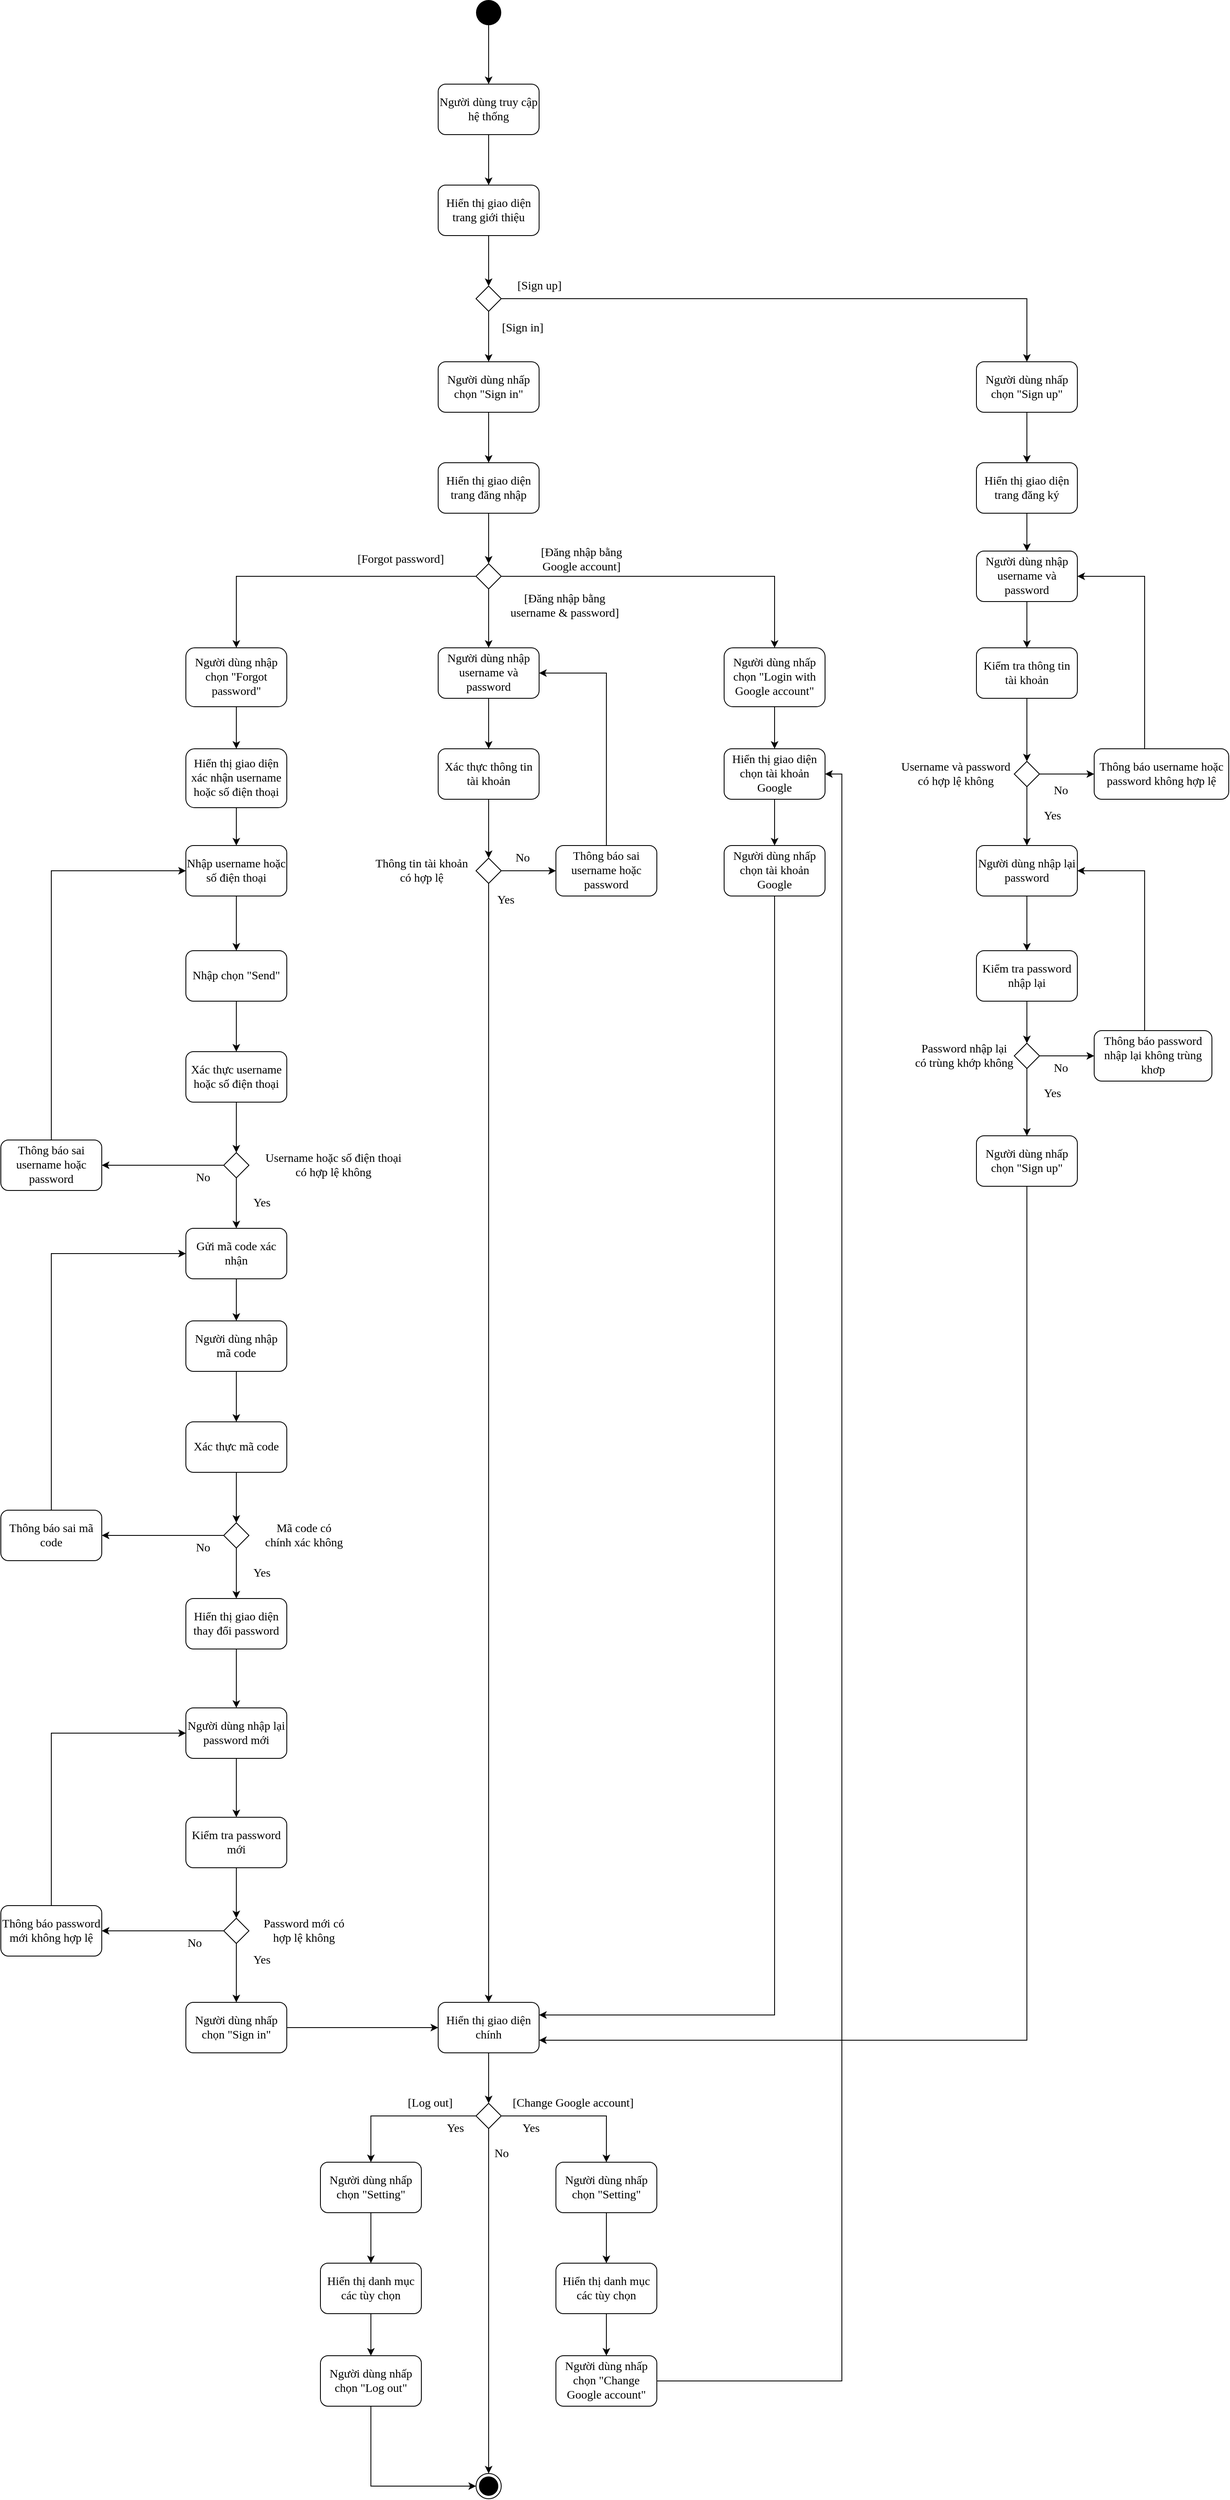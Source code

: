 <mxfile version="13.10.0" type="google"><diagram id="jqjO7juUkHZJNZJ1I4jQ" name="Page-1"><mxGraphModel dx="1718" dy="492" grid="1" gridSize="10" guides="1" tooltips="1" connect="1" arrows="1" fold="1" page="1" pageScale="1" pageWidth="850" pageHeight="1100" math="0" shadow="0"><root><mxCell id="0"/><mxCell id="1" parent="0"/><mxCell id="hyPTztid4Gs_5sanQZxl-5" style="edgeStyle=orthogonalEdgeStyle;rounded=0;orthogonalLoop=1;jettySize=auto;html=1;fontFamily=Verdana;fontSize=14;" parent="1" source="hyPTztid4Gs_5sanQZxl-3" target="hyPTztid4Gs_5sanQZxl-4" edge="1"><mxGeometry relative="1" as="geometry"/></mxCell><mxCell id="hyPTztid4Gs_5sanQZxl-3" value="" style="ellipse;fillColor=#000000;strokeColor=none;fontFamily=Verdana;fontSize=14;" parent="1" vertex="1"><mxGeometry x="425" y="10" width="30" height="30" as="geometry"/></mxCell><mxCell id="hyPTztid4Gs_5sanQZxl-7" style="edgeStyle=orthogonalEdgeStyle;rounded=0;orthogonalLoop=1;jettySize=auto;html=1;entryX=0.5;entryY=0;entryDx=0;entryDy=0;fontFamily=Verdana;fontSize=14;" parent="1" source="hyPTztid4Gs_5sanQZxl-4" target="hyPTztid4Gs_5sanQZxl-6" edge="1"><mxGeometry relative="1" as="geometry"/></mxCell><mxCell id="hyPTztid4Gs_5sanQZxl-4" value="&lt;div style=&quot;font-size: 14px;&quot;&gt;Người dùng truy cập &lt;br style=&quot;font-size: 14px;&quot;&gt;&lt;/div&gt;&lt;div style=&quot;font-size: 14px;&quot;&gt;hệ thống&lt;br style=&quot;font-size: 14px;&quot;&gt;&lt;/div&gt;" style="rounded=1;whiteSpace=wrap;html=1;fontFamily=Verdana;fontSize=14;" parent="1" vertex="1"><mxGeometry x="380" y="110" width="120" height="60" as="geometry"/></mxCell><mxCell id="hyPTztid4Gs_5sanQZxl-9" style="edgeStyle=orthogonalEdgeStyle;rounded=0;orthogonalLoop=1;jettySize=auto;html=1;entryX=0.5;entryY=0;entryDx=0;entryDy=0;fontFamily=Verdana;fontSize=14;" parent="1" source="hyPTztid4Gs_5sanQZxl-6" target="hyPTztid4Gs_5sanQZxl-8" edge="1"><mxGeometry relative="1" as="geometry"/></mxCell><mxCell id="hyPTztid4Gs_5sanQZxl-6" value="Hiển thị giao diện trang giới thiệu" style="rounded=1;whiteSpace=wrap;html=1;fontFamily=Verdana;fontSize=14;" parent="1" vertex="1"><mxGeometry x="380" y="230" width="120" height="60" as="geometry"/></mxCell><mxCell id="hyPTztid4Gs_5sanQZxl-11" style="edgeStyle=orthogonalEdgeStyle;rounded=0;orthogonalLoop=1;jettySize=auto;html=1;fontFamily=Verdana;fontSize=14;" parent="1" source="hyPTztid4Gs_5sanQZxl-8" target="hyPTztid4Gs_5sanQZxl-10" edge="1"><mxGeometry relative="1" as="geometry"/></mxCell><mxCell id="5dBHvUsmNwF8IcKRO5kk-77" style="edgeStyle=orthogonalEdgeStyle;rounded=0;orthogonalLoop=1;jettySize=auto;html=1;fontFamily=Verdana;fontSize=14;" parent="1" source="hyPTztid4Gs_5sanQZxl-8" target="5dBHvUsmNwF8IcKRO5kk-76" edge="1"><mxGeometry relative="1" as="geometry"/></mxCell><mxCell id="hyPTztid4Gs_5sanQZxl-8" value="" style="rhombus;whiteSpace=wrap;html=1;fontFamily=Verdana;fontSize=14;" parent="1" vertex="1"><mxGeometry x="425" y="350" width="30" height="30" as="geometry"/></mxCell><mxCell id="hyPTztid4Gs_5sanQZxl-14" style="edgeStyle=orthogonalEdgeStyle;rounded=0;orthogonalLoop=1;jettySize=auto;html=1;fontFamily=Verdana;fontSize=14;" parent="1" source="hyPTztid4Gs_5sanQZxl-10" target="hyPTztid4Gs_5sanQZxl-13" edge="1"><mxGeometry relative="1" as="geometry"/></mxCell><mxCell id="hyPTztid4Gs_5sanQZxl-10" value="Người dùng nhấp chọn &quot;Sign in&quot;" style="rounded=1;whiteSpace=wrap;html=1;fontFamily=Verdana;fontSize=14;" parent="1" vertex="1"><mxGeometry x="380" y="440" width="120" height="60" as="geometry"/></mxCell><mxCell id="hyPTztid4Gs_5sanQZxl-12" value="[Sign in]" style="text;html=1;align=center;verticalAlign=middle;resizable=0;points=[];autosize=1;fontFamily=Verdana;fontSize=14;" parent="1" vertex="1"><mxGeometry x="440" y="390" width="80" height="20" as="geometry"/></mxCell><mxCell id="hyPTztid4Gs_5sanQZxl-16" style="edgeStyle=orthogonalEdgeStyle;rounded=0;orthogonalLoop=1;jettySize=auto;html=1;fontFamily=Verdana;fontSize=14;" parent="1" source="hyPTztid4Gs_5sanQZxl-13" target="hyPTztid4Gs_5sanQZxl-15" edge="1"><mxGeometry relative="1" as="geometry"/></mxCell><mxCell id="hyPTztid4Gs_5sanQZxl-13" value="Hiển thị giao diện trang đăng nhập" style="rounded=1;whiteSpace=wrap;html=1;fontFamily=Verdana;fontSize=14;" parent="1" vertex="1"><mxGeometry x="380" y="560" width="120" height="60" as="geometry"/></mxCell><mxCell id="hyPTztid4Gs_5sanQZxl-18" style="edgeStyle=orthogonalEdgeStyle;rounded=0;orthogonalLoop=1;jettySize=auto;html=1;fontFamily=Verdana;fontSize=14;" parent="1" source="hyPTztid4Gs_5sanQZxl-15" target="hyPTztid4Gs_5sanQZxl-17" edge="1"><mxGeometry relative="1" as="geometry"/></mxCell><mxCell id="hyPTztid4Gs_5sanQZxl-33" style="edgeStyle=orthogonalEdgeStyle;rounded=0;orthogonalLoop=1;jettySize=auto;html=1;fontFamily=Verdana;fontSize=14;" parent="1" source="hyPTztid4Gs_5sanQZxl-15" target="hyPTztid4Gs_5sanQZxl-32" edge="1"><mxGeometry relative="1" as="geometry"/></mxCell><mxCell id="5dBHvUsmNwF8IcKRO5kk-2" style="edgeStyle=orthogonalEdgeStyle;rounded=0;orthogonalLoop=1;jettySize=auto;html=1;entryX=0.5;entryY=0;entryDx=0;entryDy=0;fontFamily=Verdana;fontSize=14;" parent="1" source="hyPTztid4Gs_5sanQZxl-15" target="5dBHvUsmNwF8IcKRO5kk-1" edge="1"><mxGeometry relative="1" as="geometry"/></mxCell><mxCell id="hyPTztid4Gs_5sanQZxl-15" value="" style="rhombus;whiteSpace=wrap;html=1;fontFamily=Verdana;fontSize=14;" parent="1" vertex="1"><mxGeometry x="425" y="680" width="30" height="30" as="geometry"/></mxCell><mxCell id="hyPTztid4Gs_5sanQZxl-21" style="edgeStyle=orthogonalEdgeStyle;rounded=0;orthogonalLoop=1;jettySize=auto;html=1;fontFamily=Verdana;fontSize=14;" parent="1" source="hyPTztid4Gs_5sanQZxl-17" target="hyPTztid4Gs_5sanQZxl-20" edge="1"><mxGeometry relative="1" as="geometry"/></mxCell><mxCell id="hyPTztid4Gs_5sanQZxl-17" value="Người dùng nhập username và password" style="rounded=1;whiteSpace=wrap;html=1;fontFamily=Verdana;fontSize=14;" parent="1" vertex="1"><mxGeometry x="380" y="780" width="120" height="60" as="geometry"/></mxCell><mxCell id="hyPTztid4Gs_5sanQZxl-19" value="&lt;div style=&quot;font-size: 14px;&quot;&gt;[Đăng nhập bằng&lt;/div&gt;&lt;div style=&quot;font-size: 14px;&quot;&gt;username &amp;amp; password]&lt;/div&gt;" style="text;html=1;align=center;verticalAlign=middle;resizable=0;points=[];autosize=1;fontFamily=Verdana;fontSize=14;" parent="1" vertex="1"><mxGeometry x="440" y="710" width="180" height="40" as="geometry"/></mxCell><mxCell id="hyPTztid4Gs_5sanQZxl-23" style="edgeStyle=orthogonalEdgeStyle;rounded=0;orthogonalLoop=1;jettySize=auto;html=1;entryX=0.5;entryY=0;entryDx=0;entryDy=0;fontFamily=Verdana;fontSize=14;" parent="1" source="hyPTztid4Gs_5sanQZxl-20" target="hyPTztid4Gs_5sanQZxl-22" edge="1"><mxGeometry relative="1" as="geometry"/></mxCell><mxCell id="hyPTztid4Gs_5sanQZxl-20" value="&lt;div style=&quot;font-size: 14px;&quot;&gt;Xác thực thông tin tài khoản&lt;/div&gt;" style="rounded=1;whiteSpace=wrap;html=1;fontFamily=Verdana;fontSize=14;" parent="1" vertex="1"><mxGeometry x="380" y="900" width="120" height="60" as="geometry"/></mxCell><mxCell id="hyPTztid4Gs_5sanQZxl-26" style="edgeStyle=orthogonalEdgeStyle;rounded=0;orthogonalLoop=1;jettySize=auto;html=1;fontFamily=Verdana;fontSize=14;" parent="1" source="hyPTztid4Gs_5sanQZxl-22" target="hyPTztid4Gs_5sanQZxl-25" edge="1"><mxGeometry relative="1" as="geometry"/></mxCell><mxCell id="hyPTztid4Gs_5sanQZxl-30" style="edgeStyle=orthogonalEdgeStyle;rounded=0;orthogonalLoop=1;jettySize=auto;html=1;fontFamily=Verdana;fontSize=14;" parent="1" source="hyPTztid4Gs_5sanQZxl-22" target="hyPTztid4Gs_5sanQZxl-29" edge="1"><mxGeometry relative="1" as="geometry"/></mxCell><mxCell id="hyPTztid4Gs_5sanQZxl-22" value="" style="rhombus;whiteSpace=wrap;html=1;fontFamily=Verdana;fontSize=14;" parent="1" vertex="1"><mxGeometry x="425" y="1030" width="30" height="30" as="geometry"/></mxCell><mxCell id="hyPTztid4Gs_5sanQZxl-24" value="&lt;div style=&quot;font-size: 14px;&quot;&gt;Thông tin tài khoản&lt;/div&gt;&lt;div style=&quot;font-size: 14px;&quot;&gt;có hợp lệ&lt;br style=&quot;font-size: 14px;&quot;&gt;&lt;/div&gt;" style="text;html=1;align=center;verticalAlign=middle;resizable=0;points=[];autosize=1;fontFamily=Verdana;fontSize=14;" parent="1" vertex="1"><mxGeometry x="285" y="1025" width="150" height="40" as="geometry"/></mxCell><mxCell id="hyPTztid4Gs_5sanQZxl-27" style="edgeStyle=orthogonalEdgeStyle;rounded=0;orthogonalLoop=1;jettySize=auto;html=1;entryX=1;entryY=0.5;entryDx=0;entryDy=0;fontFamily=Verdana;fontSize=14;" parent="1" source="hyPTztid4Gs_5sanQZxl-25" target="hyPTztid4Gs_5sanQZxl-17" edge="1"><mxGeometry relative="1" as="geometry"><Array as="points"><mxPoint x="580" y="810"/></Array></mxGeometry></mxCell><mxCell id="hyPTztid4Gs_5sanQZxl-25" value="Thông báo sai username hoặc password" style="rounded=1;whiteSpace=wrap;html=1;fontFamily=Verdana;fontSize=14;" parent="1" vertex="1"><mxGeometry x="520" y="1015" width="120" height="60" as="geometry"/></mxCell><mxCell id="hyPTztid4Gs_5sanQZxl-28" value="No" style="text;html=1;align=center;verticalAlign=middle;resizable=0;points=[];autosize=1;fontFamily=Verdana;fontSize=14;" parent="1" vertex="1"><mxGeometry x="465" y="1020" width="30" height="20" as="geometry"/></mxCell><mxCell id="5dBHvUsmNwF8IcKRO5kk-54" style="edgeStyle=orthogonalEdgeStyle;rounded=0;orthogonalLoop=1;jettySize=auto;html=1;fontFamily=Verdana;fontSize=14;" parent="1" source="hyPTztid4Gs_5sanQZxl-29" target="5dBHvUsmNwF8IcKRO5kk-53" edge="1"><mxGeometry relative="1" as="geometry"/></mxCell><mxCell id="hyPTztid4Gs_5sanQZxl-29" value="Hiển thị giao diện chính" style="rounded=1;whiteSpace=wrap;html=1;fontFamily=Verdana;fontSize=14;" parent="1" vertex="1"><mxGeometry x="380" y="2390" width="120" height="60" as="geometry"/></mxCell><mxCell id="hyPTztid4Gs_5sanQZxl-31" value="Yes" style="text;html=1;align=center;verticalAlign=middle;resizable=0;points=[];autosize=1;fontFamily=Verdana;fontSize=14;" parent="1" vertex="1"><mxGeometry x="440" y="1070" width="40" height="20" as="geometry"/></mxCell><mxCell id="hyPTztid4Gs_5sanQZxl-36" style="edgeStyle=orthogonalEdgeStyle;rounded=0;orthogonalLoop=1;jettySize=auto;html=1;fontFamily=Verdana;fontSize=14;" parent="1" source="hyPTztid4Gs_5sanQZxl-32" target="hyPTztid4Gs_5sanQZxl-35" edge="1"><mxGeometry relative="1" as="geometry"/></mxCell><mxCell id="hyPTztid4Gs_5sanQZxl-32" value="Người dùng nhấp chọn &quot;Login with Google account&quot;" style="rounded=1;whiteSpace=wrap;html=1;fontFamily=Verdana;fontSize=14;" parent="1" vertex="1"><mxGeometry x="720" y="780" width="120" height="70" as="geometry"/></mxCell><mxCell id="hyPTztid4Gs_5sanQZxl-34" value="&lt;div style=&quot;font-size: 14px;&quot;&gt;[Đăng nhập bằng&lt;/div&gt;&lt;div style=&quot;font-size: 14px;&quot;&gt;Google account]&lt;/div&gt;" style="text;html=1;align=center;verticalAlign=middle;resizable=0;points=[];autosize=1;fontFamily=Verdana;fontSize=14;" parent="1" vertex="1"><mxGeometry x="480" y="655" width="140" height="40" as="geometry"/></mxCell><mxCell id="hyPTztid4Gs_5sanQZxl-38" style="edgeStyle=orthogonalEdgeStyle;rounded=0;orthogonalLoop=1;jettySize=auto;html=1;entryX=0.5;entryY=0;entryDx=0;entryDy=0;fontFamily=Verdana;fontSize=14;" parent="1" source="hyPTztid4Gs_5sanQZxl-35" target="hyPTztid4Gs_5sanQZxl-37" edge="1"><mxGeometry relative="1" as="geometry"/></mxCell><mxCell id="hyPTztid4Gs_5sanQZxl-35" value="Hiển thị giao diện chọn tài khoản Google" style="rounded=1;whiteSpace=wrap;html=1;fontFamily=Verdana;fontSize=14;" parent="1" vertex="1"><mxGeometry x="720" y="900" width="120" height="60" as="geometry"/></mxCell><mxCell id="5dBHvUsmNwF8IcKRO5kk-52" style="edgeStyle=orthogonalEdgeStyle;rounded=0;orthogonalLoop=1;jettySize=auto;html=1;entryX=1;entryY=0.25;entryDx=0;entryDy=0;fontFamily=Verdana;fontSize=14;" parent="1" source="hyPTztid4Gs_5sanQZxl-37" target="hyPTztid4Gs_5sanQZxl-29" edge="1"><mxGeometry relative="1" as="geometry"><Array as="points"><mxPoint x="780" y="2405"/></Array></mxGeometry></mxCell><mxCell id="hyPTztid4Gs_5sanQZxl-37" value="Người dùng nhấp chọn tài khoản Google" style="rounded=1;whiteSpace=wrap;html=1;fontFamily=Verdana;fontSize=14;" parent="1" vertex="1"><mxGeometry x="720" y="1015" width="120" height="60" as="geometry"/></mxCell><mxCell id="5dBHvUsmNwF8IcKRO5kk-6" style="edgeStyle=orthogonalEdgeStyle;rounded=0;orthogonalLoop=1;jettySize=auto;html=1;entryX=0.5;entryY=0;entryDx=0;entryDy=0;fontFamily=Verdana;fontSize=14;" parent="1" source="5dBHvUsmNwF8IcKRO5kk-1" target="5dBHvUsmNwF8IcKRO5kk-5" edge="1"><mxGeometry relative="1" as="geometry"/></mxCell><mxCell id="5dBHvUsmNwF8IcKRO5kk-1" value="Người dùng nhập chọn &quot;Forgot password&quot;" style="rounded=1;whiteSpace=wrap;html=1;fontFamily=Verdana;fontSize=14;" parent="1" vertex="1"><mxGeometry x="80" y="780" width="120" height="70" as="geometry"/></mxCell><mxCell id="5dBHvUsmNwF8IcKRO5kk-3" value="&lt;div style=&quot;font-size: 14px;&quot;&gt;[Forgot password]&lt;/div&gt;" style="text;html=1;align=center;verticalAlign=middle;resizable=0;points=[];autosize=1;fontFamily=Verdana;fontSize=14;" parent="1" vertex="1"><mxGeometry x="265" y="665" width="140" height="20" as="geometry"/></mxCell><mxCell id="5dBHvUsmNwF8IcKRO5kk-8" style="edgeStyle=orthogonalEdgeStyle;rounded=0;orthogonalLoop=1;jettySize=auto;html=1;fontFamily=Verdana;fontSize=14;" parent="1" source="5dBHvUsmNwF8IcKRO5kk-5" target="5dBHvUsmNwF8IcKRO5kk-7" edge="1"><mxGeometry relative="1" as="geometry"/></mxCell><mxCell id="5dBHvUsmNwF8IcKRO5kk-5" value="Hiển thị giao diện xác nhận username hoặc số điện thoại" style="rounded=1;whiteSpace=wrap;html=1;fontFamily=Verdana;fontSize=14;" parent="1" vertex="1"><mxGeometry x="80" y="900" width="120" height="70" as="geometry"/></mxCell><mxCell id="5dBHvUsmNwF8IcKRO5kk-10" style="edgeStyle=orthogonalEdgeStyle;rounded=0;orthogonalLoop=1;jettySize=auto;html=1;fontFamily=Verdana;fontSize=14;" parent="1" source="5dBHvUsmNwF8IcKRO5kk-7" target="5dBHvUsmNwF8IcKRO5kk-9" edge="1"><mxGeometry relative="1" as="geometry"/></mxCell><mxCell id="5dBHvUsmNwF8IcKRO5kk-7" value="Nhập username hoặc số điện thoại" style="rounded=1;whiteSpace=wrap;html=1;fontFamily=Verdana;fontSize=14;" parent="1" vertex="1"><mxGeometry x="80" y="1015" width="120" height="60" as="geometry"/></mxCell><mxCell id="5dBHvUsmNwF8IcKRO5kk-12" style="edgeStyle=orthogonalEdgeStyle;rounded=0;orthogonalLoop=1;jettySize=auto;html=1;fontFamily=Verdana;fontSize=14;" parent="1" source="5dBHvUsmNwF8IcKRO5kk-9" target="5dBHvUsmNwF8IcKRO5kk-11" edge="1"><mxGeometry relative="1" as="geometry"/></mxCell><mxCell id="5dBHvUsmNwF8IcKRO5kk-9" value="Nhập chọn &quot;Send&quot;" style="rounded=1;whiteSpace=wrap;html=1;fontFamily=Verdana;fontSize=14;" parent="1" vertex="1"><mxGeometry x="80" y="1140" width="120" height="60" as="geometry"/></mxCell><mxCell id="5dBHvUsmNwF8IcKRO5kk-14" style="edgeStyle=orthogonalEdgeStyle;rounded=0;orthogonalLoop=1;jettySize=auto;html=1;entryX=0.5;entryY=0;entryDx=0;entryDy=0;fontFamily=Verdana;fontSize=14;" parent="1" source="5dBHvUsmNwF8IcKRO5kk-11" target="5dBHvUsmNwF8IcKRO5kk-13" edge="1"><mxGeometry relative="1" as="geometry"/></mxCell><mxCell id="5dBHvUsmNwF8IcKRO5kk-11" value="Xác thực username hoặc số điện thoại" style="rounded=1;whiteSpace=wrap;html=1;fontFamily=Verdana;fontSize=14;" parent="1" vertex="1"><mxGeometry x="80" y="1260" width="120" height="60" as="geometry"/></mxCell><mxCell id="5dBHvUsmNwF8IcKRO5kk-17" style="edgeStyle=orthogonalEdgeStyle;rounded=0;orthogonalLoop=1;jettySize=auto;html=1;entryX=1;entryY=0.5;entryDx=0;entryDy=0;fontFamily=Verdana;fontSize=14;" parent="1" source="5dBHvUsmNwF8IcKRO5kk-13" target="5dBHvUsmNwF8IcKRO5kk-16" edge="1"><mxGeometry relative="1" as="geometry"/></mxCell><mxCell id="5dBHvUsmNwF8IcKRO5kk-21" style="edgeStyle=orthogonalEdgeStyle;rounded=0;orthogonalLoop=1;jettySize=auto;html=1;fontFamily=Verdana;fontSize=14;" parent="1" source="5dBHvUsmNwF8IcKRO5kk-13" target="5dBHvUsmNwF8IcKRO5kk-20" edge="1"><mxGeometry relative="1" as="geometry"/></mxCell><mxCell id="5dBHvUsmNwF8IcKRO5kk-13" value="" style="rhombus;whiteSpace=wrap;html=1;fontFamily=Verdana;fontSize=14;" parent="1" vertex="1"><mxGeometry x="125" y="1380" width="30" height="30" as="geometry"/></mxCell><mxCell id="5dBHvUsmNwF8IcKRO5kk-15" value="&lt;div style=&quot;font-size: 14px;&quot;&gt;Username hoặc số điện thoại&lt;/div&gt;&lt;div style=&quot;font-size: 14px;&quot;&gt;có hợp lệ không&lt;br style=&quot;font-size: 14px;&quot;&gt;&lt;/div&gt;" style="text;html=1;align=center;verticalAlign=middle;resizable=0;points=[];autosize=1;fontFamily=Verdana;fontSize=14;" parent="1" vertex="1"><mxGeometry x="145" y="1375" width="220" height="40" as="geometry"/></mxCell><mxCell id="5dBHvUsmNwF8IcKRO5kk-19" style="edgeStyle=orthogonalEdgeStyle;rounded=0;orthogonalLoop=1;jettySize=auto;html=1;entryX=0;entryY=0.5;entryDx=0;entryDy=0;fontFamily=Verdana;fontSize=14;" parent="1" source="5dBHvUsmNwF8IcKRO5kk-16" target="5dBHvUsmNwF8IcKRO5kk-7" edge="1"><mxGeometry relative="1" as="geometry"><Array as="points"><mxPoint x="-80" y="1045"/></Array></mxGeometry></mxCell><mxCell id="5dBHvUsmNwF8IcKRO5kk-16" value="Thông báo sai username hoặc password" style="rounded=1;whiteSpace=wrap;html=1;fontFamily=Verdana;fontSize=14;" parent="1" vertex="1"><mxGeometry x="-140" y="1365" width="120" height="60" as="geometry"/></mxCell><mxCell id="5dBHvUsmNwF8IcKRO5kk-18" value="No" style="text;html=1;align=center;verticalAlign=middle;resizable=0;points=[];autosize=1;fontFamily=Verdana;fontSize=14;" parent="1" vertex="1"><mxGeometry x="85" y="1400" width="30" height="20" as="geometry"/></mxCell><mxCell id="5dBHvUsmNwF8IcKRO5kk-24" style="edgeStyle=orthogonalEdgeStyle;rounded=0;orthogonalLoop=1;jettySize=auto;html=1;entryX=0.5;entryY=0;entryDx=0;entryDy=0;fontFamily=Verdana;fontSize=14;" parent="1" source="5dBHvUsmNwF8IcKRO5kk-20" target="5dBHvUsmNwF8IcKRO5kk-23" edge="1"><mxGeometry relative="1" as="geometry"/></mxCell><mxCell id="5dBHvUsmNwF8IcKRO5kk-20" value="Gửi mã code xác nhận" style="rounded=1;whiteSpace=wrap;html=1;fontFamily=Verdana;fontSize=14;" parent="1" vertex="1"><mxGeometry x="80" y="1470" width="120" height="60" as="geometry"/></mxCell><mxCell id="5dBHvUsmNwF8IcKRO5kk-22" value="Yes" style="text;html=1;align=center;verticalAlign=middle;resizable=0;points=[];autosize=1;fontFamily=Verdana;fontSize=14;" parent="1" vertex="1"><mxGeometry x="150" y="1430" width="40" height="20" as="geometry"/></mxCell><mxCell id="5dBHvUsmNwF8IcKRO5kk-26" style="edgeStyle=orthogonalEdgeStyle;rounded=0;orthogonalLoop=1;jettySize=auto;html=1;fontFamily=Verdana;fontSize=14;" parent="1" source="5dBHvUsmNwF8IcKRO5kk-23" target="5dBHvUsmNwF8IcKRO5kk-25" edge="1"><mxGeometry relative="1" as="geometry"/></mxCell><mxCell id="5dBHvUsmNwF8IcKRO5kk-23" value="Người dùng nhập mã code" style="rounded=1;whiteSpace=wrap;html=1;fontFamily=Verdana;fontSize=14;" parent="1" vertex="1"><mxGeometry x="80" y="1580" width="120" height="60" as="geometry"/></mxCell><mxCell id="5dBHvUsmNwF8IcKRO5kk-28" style="edgeStyle=orthogonalEdgeStyle;rounded=0;orthogonalLoop=1;jettySize=auto;html=1;fontFamily=Verdana;fontSize=14;" parent="1" source="5dBHvUsmNwF8IcKRO5kk-25" target="5dBHvUsmNwF8IcKRO5kk-27" edge="1"><mxGeometry relative="1" as="geometry"/></mxCell><mxCell id="5dBHvUsmNwF8IcKRO5kk-25" value="Xác thực mã code" style="rounded=1;whiteSpace=wrap;html=1;fontFamily=Verdana;fontSize=14;" parent="1" vertex="1"><mxGeometry x="80" y="1700" width="120" height="60" as="geometry"/></mxCell><mxCell id="5dBHvUsmNwF8IcKRO5kk-31" style="edgeStyle=orthogonalEdgeStyle;rounded=0;orthogonalLoop=1;jettySize=auto;html=1;entryX=1;entryY=0.5;entryDx=0;entryDy=0;fontFamily=Verdana;fontSize=14;" parent="1" source="5dBHvUsmNwF8IcKRO5kk-27" target="5dBHvUsmNwF8IcKRO5kk-30" edge="1"><mxGeometry relative="1" as="geometry"/></mxCell><mxCell id="5dBHvUsmNwF8IcKRO5kk-35" style="edgeStyle=orthogonalEdgeStyle;rounded=0;orthogonalLoop=1;jettySize=auto;html=1;entryX=0.5;entryY=0;entryDx=0;entryDy=0;fontFamily=Verdana;fontSize=14;" parent="1" source="5dBHvUsmNwF8IcKRO5kk-27" target="5dBHvUsmNwF8IcKRO5kk-34" edge="1"><mxGeometry relative="1" as="geometry"/></mxCell><mxCell id="5dBHvUsmNwF8IcKRO5kk-27" value="" style="rhombus;whiteSpace=wrap;html=1;fontFamily=Verdana;fontSize=14;" parent="1" vertex="1"><mxGeometry x="125" y="1820" width="30" height="30" as="geometry"/></mxCell><mxCell id="5dBHvUsmNwF8IcKRO5kk-29" value="&lt;div style=&quot;font-size: 14px;&quot;&gt;Mã code có&lt;/div&gt;&lt;div style=&quot;font-size: 14px;&quot;&gt;chính xác không&lt;br style=&quot;font-size: 14px;&quot;&gt;&lt;/div&gt;" style="text;html=1;align=center;verticalAlign=middle;resizable=0;points=[];autosize=1;fontFamily=Verdana;fontSize=14;" parent="1" vertex="1"><mxGeometry x="155" y="1815" width="130" height="40" as="geometry"/></mxCell><mxCell id="5dBHvUsmNwF8IcKRO5kk-33" style="edgeStyle=orthogonalEdgeStyle;rounded=0;orthogonalLoop=1;jettySize=auto;html=1;entryX=0;entryY=0.5;entryDx=0;entryDy=0;fontFamily=Verdana;fontSize=14;" parent="1" source="5dBHvUsmNwF8IcKRO5kk-30" target="5dBHvUsmNwF8IcKRO5kk-20" edge="1"><mxGeometry relative="1" as="geometry"><Array as="points"><mxPoint x="-80" y="1500"/></Array></mxGeometry></mxCell><mxCell id="5dBHvUsmNwF8IcKRO5kk-30" value="Thông báo sai mã code" style="rounded=1;whiteSpace=wrap;html=1;fontFamily=Verdana;fontSize=14;" parent="1" vertex="1"><mxGeometry x="-140" y="1805" width="120" height="60" as="geometry"/></mxCell><mxCell id="5dBHvUsmNwF8IcKRO5kk-32" value="&lt;div style=&quot;font-size: 14px;&quot;&gt;No&lt;/div&gt;" style="text;html=1;align=center;verticalAlign=middle;resizable=0;points=[];autosize=1;fontFamily=Verdana;fontSize=14;" parent="1" vertex="1"><mxGeometry x="85" y="1840" width="30" height="20" as="geometry"/></mxCell><mxCell id="5dBHvUsmNwF8IcKRO5kk-38" style="edgeStyle=orthogonalEdgeStyle;rounded=0;orthogonalLoop=1;jettySize=auto;html=1;entryX=0.5;entryY=0;entryDx=0;entryDy=0;fontFamily=Verdana;fontSize=14;" parent="1" source="5dBHvUsmNwF8IcKRO5kk-34" target="5dBHvUsmNwF8IcKRO5kk-37" edge="1"><mxGeometry relative="1" as="geometry"/></mxCell><mxCell id="5dBHvUsmNwF8IcKRO5kk-34" value="Hiển thị giao diện thay đổi password" style="rounded=1;whiteSpace=wrap;html=1;fontFamily=Verdana;fontSize=14;" parent="1" vertex="1"><mxGeometry x="80" y="1910" width="120" height="60" as="geometry"/></mxCell><mxCell id="5dBHvUsmNwF8IcKRO5kk-36" value="Yes" style="text;html=1;align=center;verticalAlign=middle;resizable=0;points=[];autosize=1;fontFamily=Verdana;fontSize=14;" parent="1" vertex="1"><mxGeometry x="150" y="1870" width="40" height="20" as="geometry"/></mxCell><mxCell id="5dBHvUsmNwF8IcKRO5kk-40" style="edgeStyle=orthogonalEdgeStyle;rounded=0;orthogonalLoop=1;jettySize=auto;html=1;entryX=0.5;entryY=0;entryDx=0;entryDy=0;fontFamily=Verdana;fontSize=14;" parent="1" source="5dBHvUsmNwF8IcKRO5kk-37" target="5dBHvUsmNwF8IcKRO5kk-39" edge="1"><mxGeometry relative="1" as="geometry"/></mxCell><mxCell id="5dBHvUsmNwF8IcKRO5kk-37" value="Người dùng nhập lại password mới" style="rounded=1;whiteSpace=wrap;html=1;fontFamily=Verdana;fontSize=14;" parent="1" vertex="1"><mxGeometry x="80" y="2040" width="120" height="60" as="geometry"/></mxCell><mxCell id="5dBHvUsmNwF8IcKRO5kk-42" style="edgeStyle=orthogonalEdgeStyle;rounded=0;orthogonalLoop=1;jettySize=auto;html=1;entryX=0.5;entryY=0;entryDx=0;entryDy=0;fontFamily=Verdana;fontSize=14;" parent="1" source="5dBHvUsmNwF8IcKRO5kk-39" target="5dBHvUsmNwF8IcKRO5kk-41" edge="1"><mxGeometry relative="1" as="geometry"/></mxCell><mxCell id="5dBHvUsmNwF8IcKRO5kk-39" value="Kiểm tra password mới" style="rounded=1;whiteSpace=wrap;html=1;fontFamily=Verdana;fontSize=14;" parent="1" vertex="1"><mxGeometry x="80" y="2170" width="120" height="60" as="geometry"/></mxCell><mxCell id="5dBHvUsmNwF8IcKRO5kk-45" style="edgeStyle=orthogonalEdgeStyle;rounded=0;orthogonalLoop=1;jettySize=auto;html=1;entryX=1;entryY=0.5;entryDx=0;entryDy=0;fontFamily=Verdana;fontSize=14;" parent="1" source="5dBHvUsmNwF8IcKRO5kk-41" target="5dBHvUsmNwF8IcKRO5kk-44" edge="1"><mxGeometry relative="1" as="geometry"/></mxCell><mxCell id="5dBHvUsmNwF8IcKRO5kk-49" style="edgeStyle=orthogonalEdgeStyle;rounded=0;orthogonalLoop=1;jettySize=auto;html=1;entryX=0.5;entryY=0;entryDx=0;entryDy=0;fontFamily=Verdana;fontSize=14;" parent="1" source="5dBHvUsmNwF8IcKRO5kk-41" target="5dBHvUsmNwF8IcKRO5kk-48" edge="1"><mxGeometry relative="1" as="geometry"/></mxCell><mxCell id="5dBHvUsmNwF8IcKRO5kk-41" value="" style="rhombus;whiteSpace=wrap;html=1;fontFamily=Verdana;fontSize=14;" parent="1" vertex="1"><mxGeometry x="125" y="2290" width="30" height="30" as="geometry"/></mxCell><mxCell id="5dBHvUsmNwF8IcKRO5kk-43" value="&lt;div style=&quot;font-size: 14px;&quot;&gt;Password mới có&lt;/div&gt;&lt;div style=&quot;font-size: 14px;&quot;&gt;hợp lệ không&lt;br style=&quot;font-size: 14px;&quot;&gt;&lt;/div&gt;" style="text;html=1;align=center;verticalAlign=middle;resizable=0;points=[];autosize=1;fontFamily=Verdana;fontSize=14;" parent="1" vertex="1"><mxGeometry x="155" y="2285" width="130" height="40" as="geometry"/></mxCell><mxCell id="5dBHvUsmNwF8IcKRO5kk-47" style="edgeStyle=orthogonalEdgeStyle;rounded=0;orthogonalLoop=1;jettySize=auto;html=1;entryX=0;entryY=0.5;entryDx=0;entryDy=0;fontFamily=Verdana;fontSize=14;" parent="1" source="5dBHvUsmNwF8IcKRO5kk-44" target="5dBHvUsmNwF8IcKRO5kk-37" edge="1"><mxGeometry relative="1" as="geometry"><Array as="points"><mxPoint x="-80" y="2070"/></Array></mxGeometry></mxCell><mxCell id="5dBHvUsmNwF8IcKRO5kk-44" value="Thông báo password mới không hợp lệ" style="rounded=1;whiteSpace=wrap;html=1;fontFamily=Verdana;fontSize=14;" parent="1" vertex="1"><mxGeometry x="-140" y="2275" width="120" height="60" as="geometry"/></mxCell><mxCell id="5dBHvUsmNwF8IcKRO5kk-46" value="No" style="text;html=1;align=center;verticalAlign=middle;resizable=0;points=[];autosize=1;fontFamily=Verdana;fontSize=14;" parent="1" vertex="1"><mxGeometry x="75" y="2310" width="30" height="20" as="geometry"/></mxCell><mxCell id="5dBHvUsmNwF8IcKRO5kk-51" style="edgeStyle=orthogonalEdgeStyle;rounded=0;orthogonalLoop=1;jettySize=auto;html=1;fontFamily=Verdana;fontSize=14;" parent="1" source="5dBHvUsmNwF8IcKRO5kk-48" target="hyPTztid4Gs_5sanQZxl-29" edge="1"><mxGeometry relative="1" as="geometry"/></mxCell><mxCell id="5dBHvUsmNwF8IcKRO5kk-48" value="Người dùng nhấp chọn &quot;Sign in&quot;" style="rounded=1;whiteSpace=wrap;html=1;fontFamily=Verdana;fontSize=14;" parent="1" vertex="1"><mxGeometry x="80" y="2390" width="120" height="60" as="geometry"/></mxCell><mxCell id="5dBHvUsmNwF8IcKRO5kk-50" value="Yes" style="text;html=1;align=center;verticalAlign=middle;resizable=0;points=[];autosize=1;fontFamily=Verdana;fontSize=14;" parent="1" vertex="1"><mxGeometry x="150" y="2330" width="40" height="20" as="geometry"/></mxCell><mxCell id="5dBHvUsmNwF8IcKRO5kk-56" style="edgeStyle=orthogonalEdgeStyle;rounded=0;orthogonalLoop=1;jettySize=auto;html=1;fontFamily=Verdana;fontSize=14;" parent="1" source="5dBHvUsmNwF8IcKRO5kk-53" target="5dBHvUsmNwF8IcKRO5kk-55" edge="1"><mxGeometry relative="1" as="geometry"/></mxCell><mxCell id="5dBHvUsmNwF8IcKRO5kk-64" style="edgeStyle=orthogonalEdgeStyle;rounded=0;orthogonalLoop=1;jettySize=auto;html=1;entryX=0.5;entryY=0;entryDx=0;entryDy=0;fontFamily=Verdana;fontSize=14;" parent="1" source="5dBHvUsmNwF8IcKRO5kk-53" target="5dBHvUsmNwF8IcKRO5kk-63" edge="1"><mxGeometry relative="1" as="geometry"/></mxCell><mxCell id="5dBHvUsmNwF8IcKRO5kk-68" style="edgeStyle=orthogonalEdgeStyle;rounded=0;orthogonalLoop=1;jettySize=auto;html=1;entryX=0.5;entryY=0;entryDx=0;entryDy=0;fontFamily=Verdana;fontSize=14;" parent="1" source="5dBHvUsmNwF8IcKRO5kk-53" target="5dBHvUsmNwF8IcKRO5kk-67" edge="1"><mxGeometry relative="1" as="geometry"/></mxCell><mxCell id="5dBHvUsmNwF8IcKRO5kk-53" value="" style="rhombus;whiteSpace=wrap;html=1;fontFamily=Verdana;fontSize=14;" parent="1" vertex="1"><mxGeometry x="425" y="2510" width="30" height="30" as="geometry"/></mxCell><mxCell id="5dBHvUsmNwF8IcKRO5kk-60" style="edgeStyle=orthogonalEdgeStyle;rounded=0;orthogonalLoop=1;jettySize=auto;html=1;entryX=0.5;entryY=0;entryDx=0;entryDy=0;fontFamily=Verdana;fontSize=14;" parent="1" source="5dBHvUsmNwF8IcKRO5kk-55" target="5dBHvUsmNwF8IcKRO5kk-59" edge="1"><mxGeometry relative="1" as="geometry"/></mxCell><mxCell id="5dBHvUsmNwF8IcKRO5kk-55" value="Người dùng nhấp chọn &quot;Setting&quot;" style="rounded=1;whiteSpace=wrap;html=1;fontFamily=Verdana;fontSize=14;" parent="1" vertex="1"><mxGeometry x="240" y="2580" width="120" height="60" as="geometry"/></mxCell><mxCell id="5dBHvUsmNwF8IcKRO5kk-57" value="[Log out]" style="text;html=1;align=center;verticalAlign=middle;resizable=0;points=[];autosize=1;fontFamily=Verdana;fontSize=14;" parent="1" vertex="1"><mxGeometry x="330" y="2500" width="80" height="20" as="geometry"/></mxCell><mxCell id="5dBHvUsmNwF8IcKRO5kk-58" value="Yes" style="text;html=1;align=center;verticalAlign=middle;resizable=0;points=[];autosize=1;fontFamily=Verdana;fontSize=14;" parent="1" vertex="1"><mxGeometry x="380" y="2530" width="40" height="20" as="geometry"/></mxCell><mxCell id="5dBHvUsmNwF8IcKRO5kk-62" style="edgeStyle=orthogonalEdgeStyle;rounded=0;orthogonalLoop=1;jettySize=auto;html=1;entryX=0.5;entryY=0;entryDx=0;entryDy=0;fontFamily=Verdana;fontSize=14;" parent="1" source="5dBHvUsmNwF8IcKRO5kk-59" target="5dBHvUsmNwF8IcKRO5kk-61" edge="1"><mxGeometry relative="1" as="geometry"/></mxCell><mxCell id="5dBHvUsmNwF8IcKRO5kk-59" value="Hiển thị danh mục các tùy chọn" style="rounded=1;whiteSpace=wrap;html=1;fontFamily=Verdana;fontSize=14;" parent="1" vertex="1"><mxGeometry x="240" y="2700" width="120" height="60" as="geometry"/></mxCell><mxCell id="5dBHvUsmNwF8IcKRO5kk-65" style="edgeStyle=orthogonalEdgeStyle;rounded=0;orthogonalLoop=1;jettySize=auto;html=1;entryX=0;entryY=0.5;entryDx=0;entryDy=0;fontFamily=Verdana;fontSize=14;" parent="1" source="5dBHvUsmNwF8IcKRO5kk-61" target="5dBHvUsmNwF8IcKRO5kk-63" edge="1"><mxGeometry relative="1" as="geometry"><Array as="points"><mxPoint x="300" y="2965"/></Array></mxGeometry></mxCell><mxCell id="5dBHvUsmNwF8IcKRO5kk-61" value="Người dùng nhấp chọn &quot;Log out&quot;" style="rounded=1;whiteSpace=wrap;html=1;fontFamily=Verdana;fontSize=14;" parent="1" vertex="1"><mxGeometry x="240" y="2810" width="120" height="60" as="geometry"/></mxCell><mxCell id="5dBHvUsmNwF8IcKRO5kk-63" value="" style="ellipse;html=1;shape=endState;fillColor=#000000;strokeColor=#000000;fontFamily=Verdana;fontSize=14;" parent="1" vertex="1"><mxGeometry x="425" y="2950" width="30" height="30" as="geometry"/></mxCell><mxCell id="5dBHvUsmNwF8IcKRO5kk-66" value="No" style="text;html=1;align=center;verticalAlign=middle;resizable=0;points=[];autosize=1;fontFamily=Verdana;fontSize=14;" parent="1" vertex="1"><mxGeometry x="440" y="2560" width="30" height="20" as="geometry"/></mxCell><mxCell id="5dBHvUsmNwF8IcKRO5kk-72" style="edgeStyle=orthogonalEdgeStyle;rounded=0;orthogonalLoop=1;jettySize=auto;html=1;fontFamily=Verdana;fontSize=14;" parent="1" source="5dBHvUsmNwF8IcKRO5kk-67" target="5dBHvUsmNwF8IcKRO5kk-71" edge="1"><mxGeometry relative="1" as="geometry"/></mxCell><mxCell id="5dBHvUsmNwF8IcKRO5kk-67" value="Người dùng nhấp chọn &quot;Setting&quot;" style="rounded=1;whiteSpace=wrap;html=1;fontFamily=Verdana;fontSize=14;" parent="1" vertex="1"><mxGeometry x="520" y="2580" width="120" height="60" as="geometry"/></mxCell><mxCell id="5dBHvUsmNwF8IcKRO5kk-69" value="[Change Google account]" style="text;html=1;align=center;verticalAlign=middle;resizable=0;points=[];autosize=1;fontFamily=Verdana;fontSize=14;" parent="1" vertex="1"><mxGeometry x="445" y="2500" width="190" height="20" as="geometry"/></mxCell><mxCell id="5dBHvUsmNwF8IcKRO5kk-70" value="Yes" style="text;html=1;align=center;verticalAlign=middle;resizable=0;points=[];autosize=1;fontFamily=Verdana;fontSize=14;" parent="1" vertex="1"><mxGeometry x="470" y="2530" width="40" height="20" as="geometry"/></mxCell><mxCell id="5dBHvUsmNwF8IcKRO5kk-74" style="edgeStyle=orthogonalEdgeStyle;rounded=0;orthogonalLoop=1;jettySize=auto;html=1;entryX=0.5;entryY=0;entryDx=0;entryDy=0;fontFamily=Verdana;fontSize=14;" parent="1" source="5dBHvUsmNwF8IcKRO5kk-71" target="5dBHvUsmNwF8IcKRO5kk-73" edge="1"><mxGeometry relative="1" as="geometry"/></mxCell><mxCell id="5dBHvUsmNwF8IcKRO5kk-71" value="Hiển thị danh mục các tùy chọn" style="rounded=1;whiteSpace=wrap;html=1;fontFamily=Verdana;fontSize=14;" parent="1" vertex="1"><mxGeometry x="520" y="2700" width="120" height="60" as="geometry"/></mxCell><mxCell id="5dBHvUsmNwF8IcKRO5kk-75" style="edgeStyle=orthogonalEdgeStyle;rounded=0;orthogonalLoop=1;jettySize=auto;html=1;entryX=1;entryY=0.5;entryDx=0;entryDy=0;fontFamily=Verdana;fontSize=14;" parent="1" source="5dBHvUsmNwF8IcKRO5kk-73" target="hyPTztid4Gs_5sanQZxl-35" edge="1"><mxGeometry relative="1" as="geometry"/></mxCell><mxCell id="5dBHvUsmNwF8IcKRO5kk-73" value="Người dùng nhấp chọn &quot;Change Google account&quot;" style="rounded=1;whiteSpace=wrap;html=1;fontFamily=Verdana;fontSize=14;" parent="1" vertex="1"><mxGeometry x="520" y="2810" width="120" height="60" as="geometry"/></mxCell><mxCell id="5dBHvUsmNwF8IcKRO5kk-80" style="edgeStyle=orthogonalEdgeStyle;rounded=0;orthogonalLoop=1;jettySize=auto;html=1;entryX=0.5;entryY=0;entryDx=0;entryDy=0;fontFamily=Verdana;fontSize=14;" parent="1" source="5dBHvUsmNwF8IcKRO5kk-76" target="5dBHvUsmNwF8IcKRO5kk-79" edge="1"><mxGeometry relative="1" as="geometry"/></mxCell><mxCell id="5dBHvUsmNwF8IcKRO5kk-76" value="Người dùng nhấp chọn &quot;Sign up&quot;" style="rounded=1;whiteSpace=wrap;html=1;fontFamily=Verdana;fontSize=14;" parent="1" vertex="1"><mxGeometry x="1020" y="440" width="120" height="60" as="geometry"/></mxCell><mxCell id="5dBHvUsmNwF8IcKRO5kk-78" value="[Sign up]" style="text;html=1;align=center;verticalAlign=middle;resizable=0;points=[];autosize=1;fontFamily=Verdana;fontSize=14;" parent="1" vertex="1"><mxGeometry x="460" y="340" width="80" height="20" as="geometry"/></mxCell><mxCell id="5dBHvUsmNwF8IcKRO5kk-82" style="edgeStyle=orthogonalEdgeStyle;rounded=0;orthogonalLoop=1;jettySize=auto;html=1;fontFamily=Verdana;fontSize=14;" parent="1" source="5dBHvUsmNwF8IcKRO5kk-79" target="5dBHvUsmNwF8IcKRO5kk-81" edge="1"><mxGeometry relative="1" as="geometry"/></mxCell><mxCell id="5dBHvUsmNwF8IcKRO5kk-79" value="Hiển thị giao diện trang đăng ký" style="rounded=1;whiteSpace=wrap;html=1;fontFamily=Verdana;fontSize=14;" parent="1" vertex="1"><mxGeometry x="1020" y="560" width="120" height="60" as="geometry"/></mxCell><mxCell id="5dBHvUsmNwF8IcKRO5kk-84" style="edgeStyle=orthogonalEdgeStyle;rounded=0;orthogonalLoop=1;jettySize=auto;html=1;fontFamily=Verdana;fontSize=14;" parent="1" source="5dBHvUsmNwF8IcKRO5kk-81" target="5dBHvUsmNwF8IcKRO5kk-83" edge="1"><mxGeometry relative="1" as="geometry"/></mxCell><mxCell id="5dBHvUsmNwF8IcKRO5kk-81" value="Người dùng nhập username và password" style="rounded=1;whiteSpace=wrap;html=1;fontFamily=Verdana;fontSize=14;" parent="1" vertex="1"><mxGeometry x="1020" y="665" width="120" height="60" as="geometry"/></mxCell><mxCell id="5dBHvUsmNwF8IcKRO5kk-86" style="edgeStyle=orthogonalEdgeStyle;rounded=0;orthogonalLoop=1;jettySize=auto;html=1;entryX=0.5;entryY=0;entryDx=0;entryDy=0;fontFamily=Verdana;fontSize=14;" parent="1" source="5dBHvUsmNwF8IcKRO5kk-83" target="5dBHvUsmNwF8IcKRO5kk-85" edge="1"><mxGeometry relative="1" as="geometry"/></mxCell><mxCell id="5dBHvUsmNwF8IcKRO5kk-83" value="&lt;div style=&quot;font-size: 14px;&quot;&gt;Kiểm tra thông tin tài khoản&lt;/div&gt;" style="rounded=1;whiteSpace=wrap;html=1;fontFamily=Verdana;fontSize=14;" parent="1" vertex="1"><mxGeometry x="1020" y="780" width="120" height="60" as="geometry"/></mxCell><mxCell id="5dBHvUsmNwF8IcKRO5kk-89" style="edgeStyle=orthogonalEdgeStyle;rounded=0;orthogonalLoop=1;jettySize=auto;html=1;entryX=0;entryY=0.5;entryDx=0;entryDy=0;fontFamily=Verdana;fontSize=14;" parent="1" source="5dBHvUsmNwF8IcKRO5kk-85" target="5dBHvUsmNwF8IcKRO5kk-88" edge="1"><mxGeometry relative="1" as="geometry"/></mxCell><mxCell id="5dBHvUsmNwF8IcKRO5kk-93" style="edgeStyle=orthogonalEdgeStyle;rounded=0;orthogonalLoop=1;jettySize=auto;html=1;fontFamily=Verdana;fontSize=14;" parent="1" source="5dBHvUsmNwF8IcKRO5kk-85" target="5dBHvUsmNwF8IcKRO5kk-92" edge="1"><mxGeometry relative="1" as="geometry"/></mxCell><mxCell id="5dBHvUsmNwF8IcKRO5kk-85" value="" style="rhombus;whiteSpace=wrap;html=1;fontFamily=Verdana;fontSize=14;" parent="1" vertex="1"><mxGeometry x="1065" y="915" width="30" height="30" as="geometry"/></mxCell><mxCell id="5dBHvUsmNwF8IcKRO5kk-87" value="&lt;div style=&quot;font-size: 14px;&quot;&gt;Username và password&lt;/div&gt;&lt;div style=&quot;font-size: 14px;&quot;&gt;có hợp lệ không&lt;br style=&quot;font-size: 14px;&quot;&gt;&lt;/div&gt;" style="text;html=1;align=center;verticalAlign=middle;resizable=0;points=[];autosize=1;fontFamily=Verdana;fontSize=14;" parent="1" vertex="1"><mxGeometry x="905" y="910" width="180" height="40" as="geometry"/></mxCell><mxCell id="5dBHvUsmNwF8IcKRO5kk-91" style="edgeStyle=orthogonalEdgeStyle;rounded=0;orthogonalLoop=1;jettySize=auto;html=1;entryX=1;entryY=0.5;entryDx=0;entryDy=0;fontFamily=Verdana;fontSize=14;" parent="1" source="5dBHvUsmNwF8IcKRO5kk-88" target="5dBHvUsmNwF8IcKRO5kk-81" edge="1"><mxGeometry relative="1" as="geometry"><Array as="points"><mxPoint x="1220" y="695"/></Array></mxGeometry></mxCell><mxCell id="5dBHvUsmNwF8IcKRO5kk-88" value="Thông báo username hoặc password không hợp lệ" style="rounded=1;whiteSpace=wrap;html=1;fontFamily=Verdana;fontSize=14;" parent="1" vertex="1"><mxGeometry x="1160" y="900" width="160" height="60" as="geometry"/></mxCell><mxCell id="5dBHvUsmNwF8IcKRO5kk-90" value="No" style="text;html=1;align=center;verticalAlign=middle;resizable=0;points=[];autosize=1;fontFamily=Verdana;fontSize=14;" parent="1" vertex="1"><mxGeometry x="1105" y="940" width="30" height="20" as="geometry"/></mxCell><mxCell id="5dBHvUsmNwF8IcKRO5kk-96" style="edgeStyle=orthogonalEdgeStyle;rounded=0;orthogonalLoop=1;jettySize=auto;html=1;fontFamily=Verdana;fontSize=14;" parent="1" source="5dBHvUsmNwF8IcKRO5kk-92" target="5dBHvUsmNwF8IcKRO5kk-95" edge="1"><mxGeometry relative="1" as="geometry"/></mxCell><mxCell id="5dBHvUsmNwF8IcKRO5kk-92" value="Người dùng nhập lại password" style="rounded=1;whiteSpace=wrap;html=1;fontFamily=Verdana;fontSize=14;" parent="1" vertex="1"><mxGeometry x="1020" y="1015" width="120" height="60" as="geometry"/></mxCell><mxCell id="5dBHvUsmNwF8IcKRO5kk-94" value="Yes" style="text;html=1;align=center;verticalAlign=middle;resizable=0;points=[];autosize=1;fontFamily=Verdana;fontSize=14;" parent="1" vertex="1"><mxGeometry x="1090" y="970" width="40" height="20" as="geometry"/></mxCell><mxCell id="5dBHvUsmNwF8IcKRO5kk-98" style="edgeStyle=orthogonalEdgeStyle;rounded=0;orthogonalLoop=1;jettySize=auto;html=1;entryX=0.5;entryY=0;entryDx=0;entryDy=0;fontFamily=Verdana;fontSize=14;" parent="1" source="5dBHvUsmNwF8IcKRO5kk-95" target="5dBHvUsmNwF8IcKRO5kk-97" edge="1"><mxGeometry relative="1" as="geometry"/></mxCell><mxCell id="5dBHvUsmNwF8IcKRO5kk-95" value="&lt;div style=&quot;font-size: 14px;&quot;&gt;Kiểm tra password nhập lại&lt;br style=&quot;font-size: 14px;&quot;&gt;&lt;/div&gt;" style="rounded=1;whiteSpace=wrap;html=1;fontFamily=Verdana;fontSize=14;" parent="1" vertex="1"><mxGeometry x="1020" y="1140" width="120" height="60" as="geometry"/></mxCell><mxCell id="5dBHvUsmNwF8IcKRO5kk-101" style="edgeStyle=orthogonalEdgeStyle;rounded=0;orthogonalLoop=1;jettySize=auto;html=1;fontFamily=Verdana;fontSize=14;" parent="1" source="5dBHvUsmNwF8IcKRO5kk-97" target="5dBHvUsmNwF8IcKRO5kk-100" edge="1"><mxGeometry relative="1" as="geometry"/></mxCell><mxCell id="5dBHvUsmNwF8IcKRO5kk-105" style="edgeStyle=orthogonalEdgeStyle;rounded=0;orthogonalLoop=1;jettySize=auto;html=1;entryX=0.5;entryY=0;entryDx=0;entryDy=0;fontFamily=Verdana;fontSize=14;" parent="1" source="5dBHvUsmNwF8IcKRO5kk-97" target="5dBHvUsmNwF8IcKRO5kk-104" edge="1"><mxGeometry relative="1" as="geometry"/></mxCell><mxCell id="5dBHvUsmNwF8IcKRO5kk-97" value="" style="rhombus;whiteSpace=wrap;html=1;fontFamily=Verdana;fontSize=14;" parent="1" vertex="1"><mxGeometry x="1065" y="1250" width="30" height="30" as="geometry"/></mxCell><mxCell id="5dBHvUsmNwF8IcKRO5kk-99" value="&lt;div style=&quot;font-size: 14px;&quot;&gt;Password nhập lại&lt;/div&gt;&lt;div style=&quot;font-size: 14px;&quot;&gt;có trùng khớp không&lt;br style=&quot;font-size: 14px;&quot;&gt;&lt;/div&gt;" style="text;html=1;align=center;verticalAlign=middle;resizable=0;points=[];autosize=1;fontFamily=Verdana;fontSize=14;" parent="1" vertex="1"><mxGeometry x="925" y="1245" width="160" height="40" as="geometry"/></mxCell><mxCell id="5dBHvUsmNwF8IcKRO5kk-103" style="edgeStyle=orthogonalEdgeStyle;rounded=0;orthogonalLoop=1;jettySize=auto;html=1;entryX=1;entryY=0.5;entryDx=0;entryDy=0;fontFamily=Verdana;fontSize=14;" parent="1" source="5dBHvUsmNwF8IcKRO5kk-100" target="5dBHvUsmNwF8IcKRO5kk-92" edge="1"><mxGeometry relative="1" as="geometry"><Array as="points"><mxPoint x="1220" y="1045"/></Array></mxGeometry></mxCell><mxCell id="5dBHvUsmNwF8IcKRO5kk-100" value="Thông báo password nhập lại không trùng khơp" style="rounded=1;whiteSpace=wrap;html=1;fontFamily=Verdana;fontSize=14;" parent="1" vertex="1"><mxGeometry x="1160" y="1235" width="140" height="60" as="geometry"/></mxCell><mxCell id="5dBHvUsmNwF8IcKRO5kk-102" value="No" style="text;html=1;align=center;verticalAlign=middle;resizable=0;points=[];autosize=1;fontFamily=Verdana;fontSize=14;" parent="1" vertex="1"><mxGeometry x="1105" y="1270" width="30" height="20" as="geometry"/></mxCell><mxCell id="5dBHvUsmNwF8IcKRO5kk-107" style="edgeStyle=orthogonalEdgeStyle;rounded=0;orthogonalLoop=1;jettySize=auto;html=1;entryX=1;entryY=0.75;entryDx=0;entryDy=0;fontFamily=Verdana;fontSize=14;" parent="1" source="5dBHvUsmNwF8IcKRO5kk-104" target="hyPTztid4Gs_5sanQZxl-29" edge="1"><mxGeometry relative="1" as="geometry"><Array as="points"><mxPoint x="1080" y="2435"/></Array></mxGeometry></mxCell><mxCell id="5dBHvUsmNwF8IcKRO5kk-104" value="Người dùng nhấp chọn &quot;Sign up&quot;" style="rounded=1;whiteSpace=wrap;html=1;fontFamily=Verdana;fontSize=14;" parent="1" vertex="1"><mxGeometry x="1020" y="1360" width="120" height="60" as="geometry"/></mxCell><mxCell id="5dBHvUsmNwF8IcKRO5kk-106" value="Yes" style="text;html=1;align=center;verticalAlign=middle;resizable=0;points=[];autosize=1;fontFamily=Verdana;fontSize=14;" parent="1" vertex="1"><mxGeometry x="1090" y="1300" width="40" height="20" as="geometry"/></mxCell></root></mxGraphModel></diagram></mxfile>